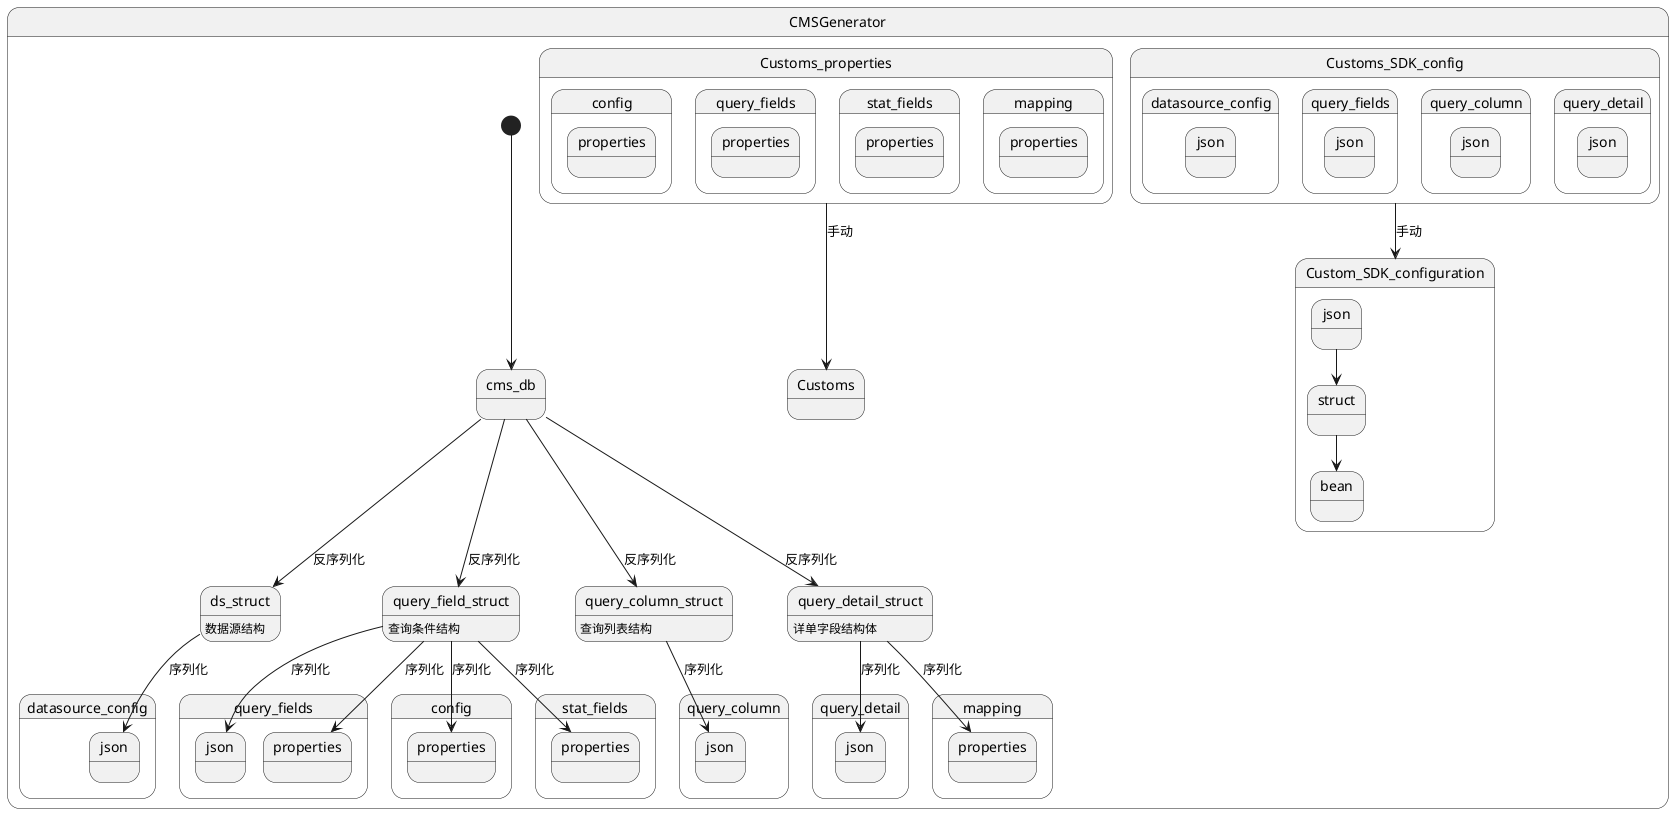 @startuml
state CMSGenerator {
  [*] --> cms_db
  cms_db --> ds_struct : 反序列化
  cms_db --> query_field_struct : 反序列化
  cms_db --> query_column_struct : 反序列化
  cms_db --> query_detail_struct : 反序列化

  state Customs_properties {
    state config.properties
    state query_fields.properties
    state stat_fields.properties
    state mapping.properties
  }

  state Customs_SDK_config {
    state datasource_config.json
    state query_fields.json
    state query_column.json
    state query_detail.json
  }

  ds_struct --> datasource_config.json: 序列化
  query_field_struct --> query_fields.json: 序列化
  query_field_struct --> query_fields.properties: 序列化
  query_field_struct --> config.properties: 序列化
  query_field_struct --> stat_fields.properties: 序列化
  query_column_struct --> query_column.json: 序列化
  query_detail_struct --> query_detail.json: 序列化
  query_detail_struct --> mapping.properties: 序列化

  ds_struct: 数据源结构
  query_field_struct: 查询条件结构
  query_column_struct: 查询列表结构
  query_detail_struct: 详单字段结构体

  Customs_SDK_config --> Custom_SDK_configuration : 手动
  Customs_properties --> Customs: 手动
}

state Custom_SDK_configuration {
  
  json --> struct
  struct --> bean

}

state Customs {
}
@enduml